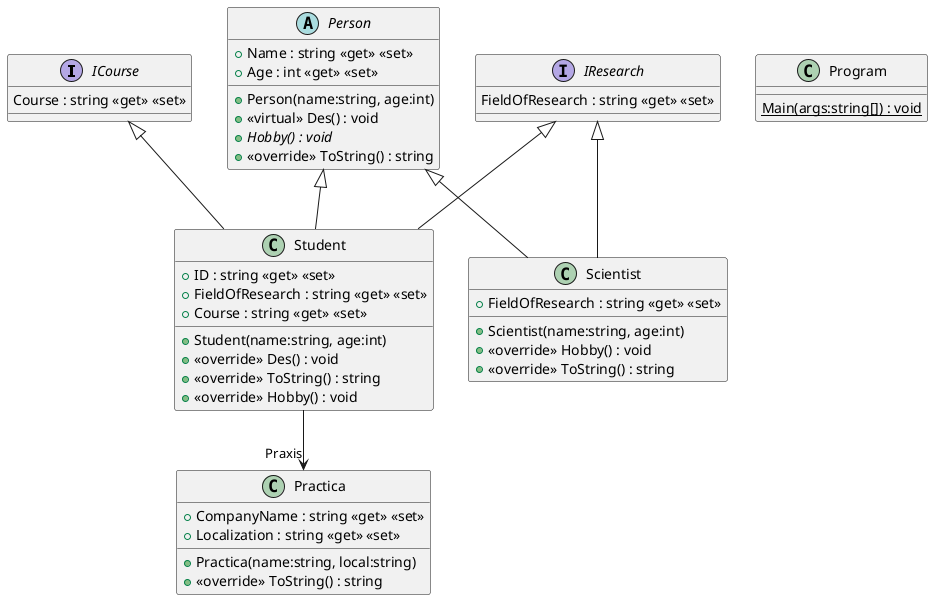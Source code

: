 @startuml
interface ICourse {
    Course : string <<get>> <<set>>
}
interface IResearch {
    FieldOfResearch : string <<get>> <<set>>
}
abstract class Person {
    + Name : string <<get>> <<set>>
    + Age : int <<get>> <<set>>
    + Person(name:string, age:int)
    + <<virtual>> Des() : void
    + {abstract} Hobby() : void
    + <<override>> ToString() : string
}
class Practica {
    + CompanyName : string <<get>> <<set>>
    + Localization : string <<get>> <<set>>
    + Practica(name:string, local:string)
    + <<override>> ToString() : string
}
class Student {
    + ID : string <<get>> <<set>>
    + FieldOfResearch : string <<get>> <<set>>
    + Course : string <<get>> <<set>>
    + Student(name:string, age:int)
    + <<override>> Des() : void
    + <<override>> ToString() : string
    + <<override>> Hobby() : void
}
class Scientist {
    + FieldOfResearch : string <<get>> <<set>>
    + Scientist(name:string, age:int)
    + <<override>> Hobby() : void
    + <<override>> ToString() : string
}
class Program {
    {static} Main(args:string[]) : void
}
Person <|-- Student
ICourse <|-- Student
IResearch <|-- Student
Student --> "Praxis" Practica
Person <|-- Scientist
IResearch <|-- Scientist
@enduml
